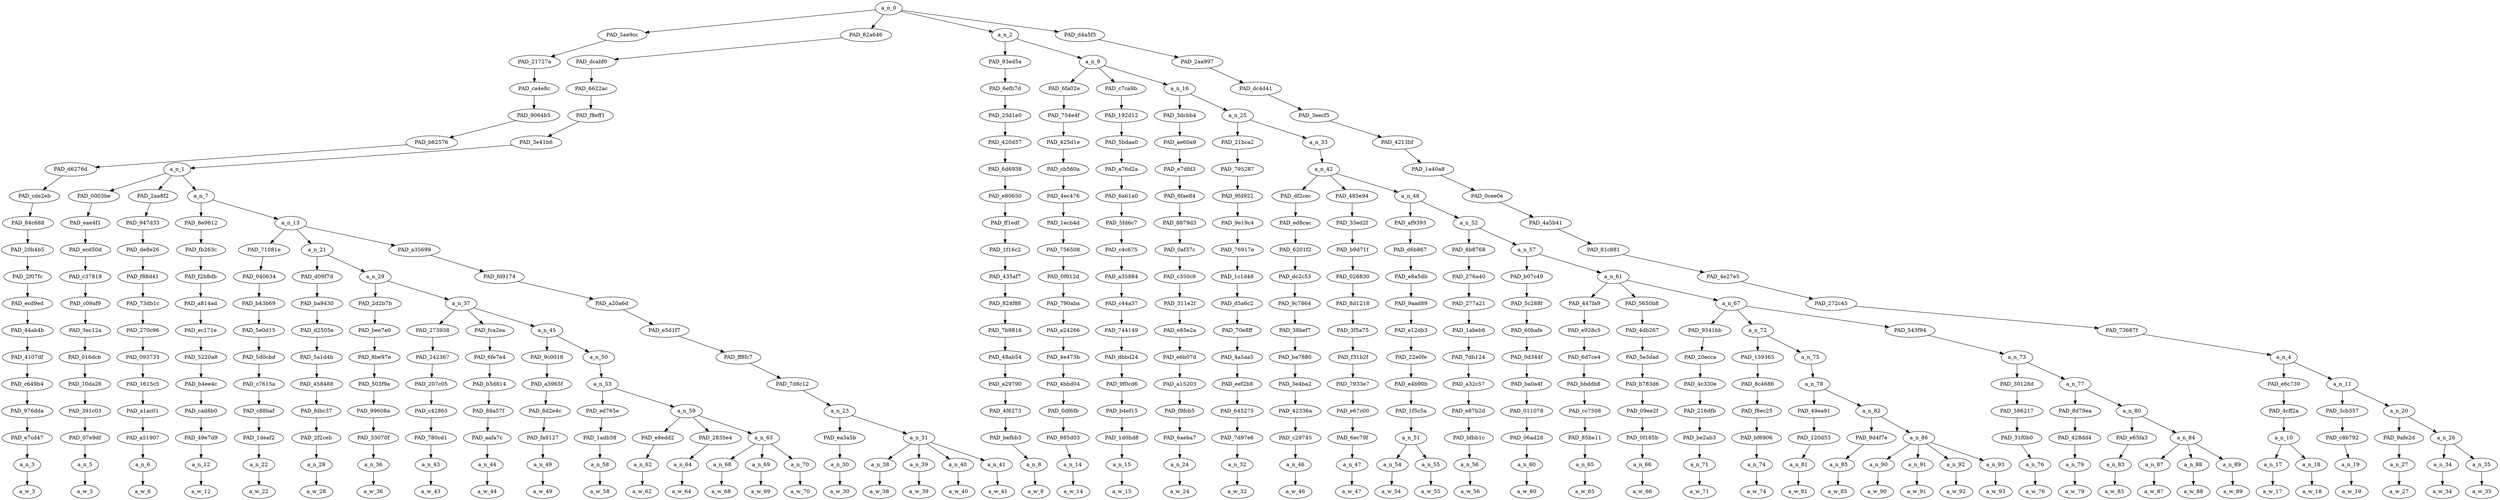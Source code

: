 strict digraph "" {
	a_n_0	[div_dir=1,
		index=0,
		level=18,
		pos="30.14520941840278,18!",
		text_span="[0, 1, 2, 3, 4, 5, 6, 7, 8, 9, 10, 11, 12, 13, 14, 15, 16, 17, 18, 19, 20, 21, 22, 23, 24, 25, 26, 27, 28, 29, 30, 31, 32, 33, 34, \
35, 36, 37, 38, 39, 40, 41, 42, 43, 44, 45, 46, 47, 48, 49, 50, 51, 52, 53]",
		value=1.00000000];
	PAD_5ae9cc	[div_dir=-1,
		index=2,
		level=17,
		pos="47.0,17!",
		text_span="[47]",
		value=0.01346438];
	a_n_0 -> PAD_5ae9cc;
	PAD_82a646	[div_dir=1,
		index=0,
		level=17,
		pos="2.5752314814814814,17!",
		text_span="[0, 1, 2, 3, 4, 5, 6, 7, 8, 9, 10, 11, 12, 13, 14, 15, 16, 17, 18, 19]",
		value=0.47432181];
	a_n_0 -> PAD_82a646;
	a_n_2	[div_dir=-1,
		index=1,
		level=17,
		pos="21.193106192129626,17!",
		text_span="[20, 21, 22, 23, 24, 25, 26, 27, 28, 29, 30, 31, 32, 33, 34, 35, 36, 37, 38, 39, 40, 41, 42, 43, 44, 45, 46]",
		value=0.42624977];
	a_n_0 -> a_n_2;
	PAD_d4a5f3	[div_dir=1,
		index=3,
		level=17,
		pos="49.8125,17!",
		text_span="[48, 49, 50, 51, 52, 53]",
		value=0.08593139];
	a_n_0 -> PAD_d4a5f3;
	PAD_21727a	[div_dir=-1,
		index=3,
		level=16,
		pos="47.0,16!",
		text_span="[47]",
		value=0.01346438];
	PAD_5ae9cc -> PAD_21727a;
	PAD_ca4e8c	[div_dir=-1,
		index=5,
		level=15,
		pos="47.0,15!",
		text_span="[47]",
		value=0.01346438];
	PAD_21727a -> PAD_ca4e8c;
	PAD_9064b5	[div_dir=-1,
		index=6,
		level=14,
		pos="47.0,14!",
		text_span="[47]",
		value=0.01346438];
	PAD_ca4e8c -> PAD_9064b5;
	PAD_b62576	[div_dir=-1,
		index=7,
		level=13,
		pos="47.0,13!",
		text_span="[47]",
		value=0.01346438];
	PAD_9064b5 -> PAD_b62576;
	PAD_d6276d	[div_dir=-1,
		index=7,
		level=12,
		pos="47.0,12!",
		text_span="[47]",
		value=0.01346438];
	PAD_b62576 -> PAD_d6276d;
	PAD_cde2eb	[div_dir=-1,
		index=11,
		level=11,
		pos="47.0,11!",
		text_span="[47]",
		value=0.01346438];
	PAD_d6276d -> PAD_cde2eb;
	PAD_84c688	[div_dir=-1,
		index=13,
		level=10,
		pos="47.0,10!",
		text_span="[47]",
		value=0.01346438];
	PAD_cde2eb -> PAD_84c688;
	PAD_20b4b5	[div_dir=-1,
		index=16,
		level=9,
		pos="47.0,9!",
		text_span="[47]",
		value=0.01346438];
	PAD_84c688 -> PAD_20b4b5;
	PAD_2f07fc	[div_dir=-1,
		index=18,
		level=8,
		pos="47.0,8!",
		text_span="[47]",
		value=0.01346438];
	PAD_20b4b5 -> PAD_2f07fc;
	PAD_ecd9ed	[div_dir=-1,
		index=21,
		level=7,
		pos="47.0,7!",
		text_span="[47]",
		value=0.01346438];
	PAD_2f07fc -> PAD_ecd9ed;
	PAD_44ab4b	[div_dir=-1,
		index=25,
		level=6,
		pos="47.0,6!",
		text_span="[47]",
		value=0.01346438];
	PAD_ecd9ed -> PAD_44ab4b;
	PAD_4107df	[div_dir=-1,
		index=27,
		level=5,
		pos="47.0,5!",
		text_span="[47]",
		value=0.01346438];
	PAD_44ab4b -> PAD_4107df;
	PAD_c649b4	[div_dir=-1,
		index=28,
		level=4,
		pos="47.0,4!",
		text_span="[47]",
		value=0.01346438];
	PAD_4107df -> PAD_c649b4;
	PAD_976dda	[div_dir=-1,
		index=31,
		level=3,
		pos="47.0,3!",
		text_span="[47]",
		value=0.01346438];
	PAD_c649b4 -> PAD_976dda;
	PAD_e7cd47	[div_dir=-1,
		index=36,
		level=2,
		pos="47.0,2!",
		text_span="[47]",
		value=0.01346438];
	PAD_976dda -> PAD_e7cd47;
	a_n_3	[div_dir=-1,
		index=47,
		level=1,
		pos="47.0,1!",
		text_span="[47]",
		value=0.01346438];
	PAD_e7cd47 -> a_n_3;
	a_w_3	[div_dir=0,
		index=47,
		level=0,
		pos="47,0!",
		text_span="[47]",
		value=but];
	a_n_3 -> a_w_3;
	PAD_dcabf0	[div_dir=1,
		index=0,
		level=16,
		pos="2.5752314814814814,16!",
		text_span="[0, 1, 2, 3, 4, 5, 6, 7, 8, 9, 10, 11, 12, 13, 14, 15, 16, 17, 18, 19]",
		value=0.47432181];
	PAD_82a646 -> PAD_dcabf0;
	PAD_6622ac	[div_dir=1,
		index=0,
		level=15,
		pos="2.5752314814814814,15!",
		text_span="[0, 1, 2, 3, 4, 5, 6, 7, 8, 9, 10, 11, 12, 13, 14, 15, 16, 17, 18, 19]",
		value=0.47432181];
	PAD_dcabf0 -> PAD_6622ac;
	PAD_f8eff1	[div_dir=1,
		index=0,
		level=14,
		pos="2.5752314814814814,14!",
		text_span="[0, 1, 2, 3, 4, 5, 6, 7, 8, 9, 10, 11, 12, 13, 14, 15, 16, 17, 18, 19]",
		value=0.47432181];
	PAD_6622ac -> PAD_f8eff1;
	PAD_3e41b6	[div_dir=1,
		index=0,
		level=13,
		pos="2.5752314814814814,13!",
		text_span="[0, 1, 2, 3, 4, 5, 6, 7, 8, 9, 10, 11, 12, 13, 14, 15, 16, 17, 18, 19]",
		value=0.47432181];
	PAD_f8eff1 -> PAD_3e41b6;
	a_n_1	[div_dir=1,
		index=0,
		level=12,
		pos="2.5752314814814814,12!",
		text_span="[0, 1, 2, 3, 4, 5, 6, 7, 8, 9, 10, 11, 12, 13, 14, 15, 16, 17, 18, 19]",
		value=0.47432181];
	PAD_3e41b6 -> a_n_1;
	PAD_0003be	[div_dir=-1,
		index=0,
		level=11,
		pos="0.0,11!",
		text_span="[0]",
		value=0.01665886];
	a_n_1 -> PAD_0003be;
	PAD_2aa8f2	[div_dir=-1,
		index=1,
		level=11,
		pos="1.0,11!",
		text_span="[1]",
		value=0.02276370];
	a_n_1 -> PAD_2aa8f2;
	a_n_7	[div_dir=1,
		index=2,
		level=11,
		pos="6.725694444444444,11!",
		text_span="[2, 3, 4, 5, 6, 7, 8, 9, 10, 11, 12, 13, 14, 15, 16, 17, 18, 19]",
		value=0.43483862];
	a_n_1 -> a_n_7;
	PAD_eae4f1	[div_dir=-1,
		index=0,
		level=10,
		pos="0.0,10!",
		text_span="[0]",
		value=0.01665886];
	PAD_0003be -> PAD_eae4f1;
	PAD_ecd50d	[div_dir=-1,
		index=0,
		level=9,
		pos="0.0,9!",
		text_span="[0]",
		value=0.01665886];
	PAD_eae4f1 -> PAD_ecd50d;
	PAD_c37819	[div_dir=-1,
		index=0,
		level=8,
		pos="0.0,8!",
		text_span="[0]",
		value=0.01665886];
	PAD_ecd50d -> PAD_c37819;
	PAD_c09af9	[div_dir=-1,
		index=0,
		level=7,
		pos="0.0,7!",
		text_span="[0]",
		value=0.01665886];
	PAD_c37819 -> PAD_c09af9;
	PAD_3ec12a	[div_dir=-1,
		index=0,
		level=6,
		pos="0.0,6!",
		text_span="[0]",
		value=0.01665886];
	PAD_c09af9 -> PAD_3ec12a;
	PAD_016dcb	[div_dir=-1,
		index=0,
		level=5,
		pos="0.0,5!",
		text_span="[0]",
		value=0.01665886];
	PAD_3ec12a -> PAD_016dcb;
	PAD_10da26	[div_dir=-1,
		index=0,
		level=4,
		pos="0.0,4!",
		text_span="[0]",
		value=0.01665886];
	PAD_016dcb -> PAD_10da26;
	PAD_391c03	[div_dir=-1,
		index=0,
		level=3,
		pos="0.0,3!",
		text_span="[0]",
		value=0.01665886];
	PAD_10da26 -> PAD_391c03;
	PAD_07e9df	[div_dir=-1,
		index=0,
		level=2,
		pos="0.0,2!",
		text_span="[0]",
		value=0.01665886];
	PAD_391c03 -> PAD_07e9df;
	a_n_5	[div_dir=-1,
		index=0,
		level=1,
		pos="0.0,1!",
		text_span="[0]",
		value=0.01665886];
	PAD_07e9df -> a_n_5;
	a_w_5	[div_dir=0,
		index=0,
		level=0,
		pos="0,0!",
		text_span="[0]",
		value=daily];
	a_n_5 -> a_w_5;
	PAD_947d33	[div_dir=-1,
		index=1,
		level=10,
		pos="1.0,10!",
		text_span="[1]",
		value=0.02276370];
	PAD_2aa8f2 -> PAD_947d33;
	PAD_de8e26	[div_dir=-1,
		index=1,
		level=9,
		pos="1.0,9!",
		text_span="[1]",
		value=0.02276370];
	PAD_947d33 -> PAD_de8e26;
	PAD_f88d41	[div_dir=-1,
		index=1,
		level=8,
		pos="1.0,8!",
		text_span="[1]",
		value=0.02276370];
	PAD_de8e26 -> PAD_f88d41;
	PAD_73db1c	[div_dir=-1,
		index=1,
		level=7,
		pos="1.0,7!",
		text_span="[1]",
		value=0.02276370];
	PAD_f88d41 -> PAD_73db1c;
	PAD_270c96	[div_dir=-1,
		index=1,
		level=6,
		pos="1.0,6!",
		text_span="[1]",
		value=0.02276370];
	PAD_73db1c -> PAD_270c96;
	PAD_093733	[div_dir=-1,
		index=1,
		level=5,
		pos="1.0,5!",
		text_span="[1]",
		value=0.02276370];
	PAD_270c96 -> PAD_093733;
	PAD_1615c5	[div_dir=-1,
		index=1,
		level=4,
		pos="1.0,4!",
		text_span="[1]",
		value=0.02276370];
	PAD_093733 -> PAD_1615c5;
	PAD_a1ac01	[div_dir=-1,
		index=1,
		level=3,
		pos="1.0,3!",
		text_span="[1]",
		value=0.02276370];
	PAD_1615c5 -> PAD_a1ac01;
	PAD_a51907	[div_dir=-1,
		index=1,
		level=2,
		pos="1.0,2!",
		text_span="[1]",
		value=0.02276370];
	PAD_a1ac01 -> PAD_a51907;
	a_n_6	[div_dir=-1,
		index=1,
		level=1,
		pos="1.0,1!",
		text_span="[1]",
		value=0.02276370];
	PAD_a51907 -> a_n_6;
	a_w_6	[div_dir=0,
		index=1,
		level=0,
		pos="1,0!",
		text_span="[1]",
		value=reminder];
	a_n_6 -> a_w_6;
	PAD_8e9812	[div_dir=1,
		index=2,
		level=10,
		pos="2.0,10!",
		text_span="[2]",
		value=0.00935202];
	a_n_7 -> PAD_8e9812;
	a_n_13	[div_dir=1,
		index=3,
		level=10,
		pos="11.451388888888888,10!",
		text_span="[3, 4, 5, 6, 7, 8, 9, 10, 11, 12, 13, 14, 15, 16, 17, 18, 19]",
		value=0.42536599];
	a_n_7 -> a_n_13;
	PAD_fb263c	[div_dir=1,
		index=2,
		level=9,
		pos="2.0,9!",
		text_span="[2]",
		value=0.00935202];
	PAD_8e9812 -> PAD_fb263c;
	PAD_f2b8db	[div_dir=1,
		index=2,
		level=8,
		pos="2.0,8!",
		text_span="[2]",
		value=0.00935202];
	PAD_fb263c -> PAD_f2b8db;
	PAD_a814ad	[div_dir=1,
		index=2,
		level=7,
		pos="2.0,7!",
		text_span="[2]",
		value=0.00935202];
	PAD_f2b8db -> PAD_a814ad;
	PAD_ec171e	[div_dir=1,
		index=2,
		level=6,
		pos="2.0,6!",
		text_span="[2]",
		value=0.00935202];
	PAD_a814ad -> PAD_ec171e;
	PAD_5220a8	[div_dir=1,
		index=2,
		level=5,
		pos="2.0,5!",
		text_span="[2]",
		value=0.00935202];
	PAD_ec171e -> PAD_5220a8;
	PAD_b4ee4c	[div_dir=1,
		index=2,
		level=4,
		pos="2.0,4!",
		text_span="[2]",
		value=0.00935202];
	PAD_5220a8 -> PAD_b4ee4c;
	PAD_cad8b0	[div_dir=1,
		index=2,
		level=3,
		pos="2.0,3!",
		text_span="[2]",
		value=0.00935202];
	PAD_b4ee4c -> PAD_cad8b0;
	PAD_49e7d9	[div_dir=1,
		index=2,
		level=2,
		pos="2.0,2!",
		text_span="[2]",
		value=0.00935202];
	PAD_cad8b0 -> PAD_49e7d9;
	a_n_12	[div_dir=1,
		index=2,
		level=1,
		pos="2.0,1!",
		text_span="[2]",
		value=0.00935202];
	PAD_49e7d9 -> a_n_12;
	a_w_12	[div_dir=0,
		index=2,
		level=0,
		pos="2,0!",
		text_span="[2]",
		value=that];
	a_n_12 -> a_w_12;
	PAD_71081e	[div_dir=1,
		index=4,
		level=9,
		pos="14.0,9!",
		text_span="[14]",
		value=0.01122002];
	a_n_13 -> PAD_71081e;
	a_n_21	[div_dir=1,
		index=3,
		level=9,
		pos="4.104166666666667,9!",
		text_span="[3, 4, 5, 6, 7, 8, 9, 10, 11, 12, 13]",
		value=0.34498830];
	a_n_13 -> a_n_21;
	PAD_a35699	[div_dir=-1,
		index=5,
		level=9,
		pos="16.25,9!",
		text_span="[15, 16, 17, 18, 19]",
		value=0.06903488];
	a_n_13 -> PAD_a35699;
	PAD_040634	[div_dir=1,
		index=5,
		level=8,
		pos="14.0,8!",
		text_span="[14]",
		value=0.01122002];
	PAD_71081e -> PAD_040634;
	PAD_b43b69	[div_dir=1,
		index=6,
		level=7,
		pos="14.0,7!",
		text_span="[14]",
		value=0.01122002];
	PAD_040634 -> PAD_b43b69;
	PAD_5e0d15	[div_dir=1,
		index=8,
		level=6,
		pos="14.0,6!",
		text_span="[14]",
		value=0.01122002];
	PAD_b43b69 -> PAD_5e0d15;
	PAD_5d0cbd	[div_dir=1,
		index=9,
		level=5,
		pos="14.0,5!",
		text_span="[14]",
		value=0.01122002];
	PAD_5e0d15 -> PAD_5d0cbd;
	PAD_c7615a	[div_dir=1,
		index=9,
		level=4,
		pos="14.0,4!",
		text_span="[14]",
		value=0.01122002];
	PAD_5d0cbd -> PAD_c7615a;
	PAD_c88baf	[div_dir=1,
		index=10,
		level=3,
		pos="14.0,3!",
		text_span="[14]",
		value=0.01122002];
	PAD_c7615a -> PAD_c88baf;
	PAD_1deaf2	[div_dir=1,
		index=12,
		level=2,
		pos="14.0,2!",
		text_span="[14]",
		value=0.01122002];
	PAD_c88baf -> PAD_1deaf2;
	a_n_22	[div_dir=1,
		index=14,
		level=1,
		pos="14.0,1!",
		text_span="[14]",
		value=0.01122002];
	PAD_1deaf2 -> a_n_22;
	a_w_22	[div_dir=0,
		index=14,
		level=0,
		pos="14,0!",
		text_span="[14]",
		value=i1];
	a_n_22 -> a_w_22;
	PAD_d09f7d	[div_dir=-1,
		index=3,
		level=8,
		pos="3.0,8!",
		text_span="[3]",
		value=0.00902877];
	a_n_21 -> PAD_d09f7d;
	a_n_29	[div_dir=1,
		index=4,
		level=8,
		pos="5.208333333333334,8!",
		text_span="[4, 5, 6, 7, 8, 9, 10, 11, 12, 13]",
		value=0.33581113];
	a_n_21 -> a_n_29;
	PAD_ba9430	[div_dir=-1,
		index=3,
		level=7,
		pos="3.0,7!",
		text_span="[3]",
		value=0.00902877];
	PAD_d09f7d -> PAD_ba9430;
	PAD_d2505e	[div_dir=-1,
		index=3,
		level=6,
		pos="3.0,6!",
		text_span="[3]",
		value=0.00902877];
	PAD_ba9430 -> PAD_d2505e;
	PAD_5a1d4b	[div_dir=-1,
		index=3,
		level=5,
		pos="3.0,5!",
		text_span="[3]",
		value=0.00902877];
	PAD_d2505e -> PAD_5a1d4b;
	PAD_458488	[div_dir=-1,
		index=3,
		level=4,
		pos="3.0,4!",
		text_span="[3]",
		value=0.00902877];
	PAD_5a1d4b -> PAD_458488;
	PAD_fdbc37	[div_dir=-1,
		index=3,
		level=3,
		pos="3.0,3!",
		text_span="[3]",
		value=0.00902877];
	PAD_458488 -> PAD_fdbc37;
	PAD_2f2ceb	[div_dir=-1,
		index=3,
		level=2,
		pos="3.0,2!",
		text_span="[3]",
		value=0.00902877];
	PAD_fdbc37 -> PAD_2f2ceb;
	a_n_28	[div_dir=-1,
		index=3,
		level=1,
		pos="3.0,1!",
		text_span="[3]",
		value=0.00902877];
	PAD_2f2ceb -> a_n_28;
	a_w_28	[div_dir=0,
		index=3,
		level=0,
		pos="3,0!",
		text_span="[3]",
		value=if];
	a_n_28 -> a_w_28;
	PAD_2d2b7b	[div_dir=1,
		index=4,
		level=7,
		pos="4.0,7!",
		text_span="[4]",
		value=0.00734739];
	a_n_29 -> PAD_2d2b7b;
	a_n_37	[div_dir=1,
		index=5,
		level=7,
		pos="6.416666666666667,7!",
		text_span="[5, 6, 7, 8, 9, 10, 11, 12, 13]",
		value=0.32830669];
	a_n_29 -> a_n_37;
	PAD_bee7e0	[div_dir=1,
		index=4,
		level=6,
		pos="4.0,6!",
		text_span="[4]",
		value=0.00734739];
	PAD_2d2b7b -> PAD_bee7e0;
	PAD_8be97e	[div_dir=1,
		index=4,
		level=5,
		pos="4.0,5!",
		text_span="[4]",
		value=0.00734739];
	PAD_bee7e0 -> PAD_8be97e;
	PAD_503f9a	[div_dir=1,
		index=4,
		level=4,
		pos="4.0,4!",
		text_span="[4]",
		value=0.00734739];
	PAD_8be97e -> PAD_503f9a;
	PAD_99608a	[div_dir=1,
		index=4,
		level=3,
		pos="4.0,3!",
		text_span="[4]",
		value=0.00734739];
	PAD_503f9a -> PAD_99608a;
	PAD_33070f	[div_dir=1,
		index=4,
		level=2,
		pos="4.0,2!",
		text_span="[4]",
		value=0.00734739];
	PAD_99608a -> PAD_33070f;
	a_n_36	[div_dir=1,
		index=4,
		level=1,
		pos="4.0,1!",
		text_span="[4]",
		value=0.00734739];
	PAD_33070f -> a_n_36;
	a_w_36	[div_dir=0,
		index=4,
		level=0,
		pos="4,0!",
		text_span="[4]",
		value=i];
	a_n_36 -> a_w_36;
	PAD_273938	[div_dir=-1,
		index=5,
		level=6,
		pos="5.0,6!",
		text_span="[5]",
		value=0.00914776];
	a_n_37 -> PAD_273938;
	PAD_fca2ea	[div_dir=1,
		index=6,
		level=6,
		pos="6.0,6!",
		text_span="[6]",
		value=0.00913184];
	a_n_37 -> PAD_fca2ea;
	a_n_45	[div_dir=1,
		index=7,
		level=6,
		pos="8.25,6!",
		text_span="[7, 8, 9, 10, 11, 12, 13]",
		value=0.30986746];
	a_n_37 -> a_n_45;
	PAD_242367	[div_dir=-1,
		index=5,
		level=5,
		pos="5.0,5!",
		text_span="[5]",
		value=0.00914776];
	PAD_273938 -> PAD_242367;
	PAD_207c05	[div_dir=-1,
		index=5,
		level=4,
		pos="5.0,4!",
		text_span="[5]",
		value=0.00914776];
	PAD_242367 -> PAD_207c05;
	PAD_c42865	[div_dir=-1,
		index=5,
		level=3,
		pos="5.0,3!",
		text_span="[5]",
		value=0.00914776];
	PAD_207c05 -> PAD_c42865;
	PAD_780cd1	[div_dir=-1,
		index=5,
		level=2,
		pos="5.0,2!",
		text_span="[5]",
		value=0.00914776];
	PAD_c42865 -> PAD_780cd1;
	a_n_43	[div_dir=-1,
		index=5,
		level=1,
		pos="5.0,1!",
		text_span="[5]",
		value=0.00914776];
	PAD_780cd1 -> a_n_43;
	a_w_43	[div_dir=0,
		index=5,
		level=0,
		pos="5,0!",
		text_span="[5]",
		value=see];
	a_n_43 -> a_w_43;
	PAD_6fe7e4	[div_dir=1,
		index=6,
		level=5,
		pos="6.0,5!",
		text_span="[6]",
		value=0.00913184];
	PAD_fca2ea -> PAD_6fe7e4;
	PAD_b5d814	[div_dir=1,
		index=6,
		level=4,
		pos="6.0,4!",
		text_span="[6]",
		value=0.00913184];
	PAD_6fe7e4 -> PAD_b5d814;
	PAD_88a57f	[div_dir=1,
		index=6,
		level=3,
		pos="6.0,3!",
		text_span="[6]",
		value=0.00913184];
	PAD_b5d814 -> PAD_88a57f;
	PAD_aafa7c	[div_dir=1,
		index=6,
		level=2,
		pos="6.0,2!",
		text_span="[6]",
		value=0.00913184];
	PAD_88a57f -> PAD_aafa7c;
	a_n_44	[div_dir=1,
		index=6,
		level=1,
		pos="6.0,1!",
		text_span="[6]",
		value=0.00913184];
	PAD_aafa7c -> a_n_44;
	a_w_44	[div_dir=0,
		index=6,
		level=0,
		pos="6,0!",
		text_span="[6]",
		value=you];
	a_n_44 -> a_w_44;
	PAD_9c0018	[div_dir=-1,
		index=7,
		level=5,
		pos="7.0,5!",
		text_span="[7]",
		value=0.01089790];
	a_n_45 -> PAD_9c0018;
	a_n_50	[div_dir=1,
		index=8,
		level=5,
		pos="9.5,5!",
		text_span="[8, 9, 10, 11, 12, 13]",
		value=0.29880383];
	a_n_45 -> a_n_50;
	PAD_a3965f	[div_dir=-1,
		index=7,
		level=4,
		pos="7.0,4!",
		text_span="[7]",
		value=0.01089790];
	PAD_9c0018 -> PAD_a3965f;
	PAD_8d2e4c	[div_dir=-1,
		index=7,
		level=3,
		pos="7.0,3!",
		text_span="[7]",
		value=0.01089790];
	PAD_a3965f -> PAD_8d2e4c;
	PAD_fa8127	[div_dir=-1,
		index=7,
		level=2,
		pos="7.0,2!",
		text_span="[7]",
		value=0.01089790];
	PAD_8d2e4c -> PAD_fa8127;
	a_n_49	[div_dir=-1,
		index=7,
		level=1,
		pos="7.0,1!",
		text_span="[7]",
		value=0.01089790];
	PAD_fa8127 -> a_n_49;
	a_w_49	[div_dir=0,
		index=7,
		level=0,
		pos="7,0!",
		text_span="[7]",
		value=like];
	a_n_49 -> a_w_49;
	a_n_53	[div_dir=1,
		index=8,
		level=4,
		pos="9.5,4!",
		text_span="[8, 9, 10, 11, 12, 13]",
		value=0.29862655];
	a_n_50 -> a_n_53;
	PAD_ed765e	[div_dir=1,
		index=8,
		level=3,
		pos="8.0,3!",
		text_span="[8]",
		value=0.06039787];
	a_n_53 -> PAD_ed765e;
	a_n_59	[div_dir=1,
		index=9,
		level=3,
		pos="11.0,3!",
		text_span="[9, 10, 11, 12, 13]",
		value=0.23805140];
	a_n_53 -> a_n_59;
	PAD_1adb38	[div_dir=1,
		index=8,
		level=2,
		pos="8.0,2!",
		text_span="[8]",
		value=0.06039787];
	PAD_ed765e -> PAD_1adb38;
	a_n_58	[div_dir=1,
		index=8,
		level=1,
		pos="8.0,1!",
		text_span="[8]",
		value=0.06039787];
	PAD_1adb38 -> a_n_58;
	a_w_58	[div_dir=0,
		index=8,
		level=0,
		pos="8,0!",
		text_span="[8]",
		value=retweet];
	a_n_58 -> a_w_58;
	PAD_e8edd2	[div_dir=-1,
		index=9,
		level=2,
		pos="9.0,2!",
		text_span="[9]",
		value=0.01772198];
	a_n_59 -> PAD_e8edd2;
	PAD_2835e4	[div_dir=-1,
		index=11,
		level=2,
		pos="13.0,2!",
		text_span="[13]",
		value=0.02658833];
	a_n_59 -> PAD_2835e4;
	a_n_63	[div_dir=1,
		index=10,
		level=2,
		pos="11.0,2!",
		text_span="[10, 11, 12]",
		value=0.19357566];
	a_n_59 -> a_n_63;
	a_n_62	[div_dir=-1,
		index=9,
		level=1,
		pos="9.0,1!",
		text_span="[9]",
		value=0.01772198];
	PAD_e8edd2 -> a_n_62;
	a_w_62	[div_dir=0,
		index=9,
		level=0,
		pos="9,0!",
		text_span="[9]",
		value=some];
	a_n_62 -> a_w_62;
	a_n_64	[div_dir=-1,
		index=13,
		level=1,
		pos="13.0,1!",
		text_span="[13]",
		value=0.02658833];
	PAD_2835e4 -> a_n_64;
	a_w_64	[div_dir=0,
		index=13,
		level=0,
		pos="13,0!",
		text_span="[13]",
		value=bullshit];
	a_n_64 -> a_w_64;
	a_n_68	[div_dir=1,
		index=10,
		level=1,
		pos="10.0,1!",
		text_span="[10]",
		value=0.08429299];
	a_n_63 -> a_n_68;
	a_n_69	[div_dir=-1,
		index=11,
		level=1,
		pos="11.0,1!",
		text_span="[11]",
		value=0.01859281];
	a_n_63 -> a_n_69;
	a_n_70	[div_dir=1,
		index=12,
		level=1,
		pos="12.0,1!",
		text_span="[12]",
		value=0.09039554];
	a_n_63 -> a_n_70;
	a_w_68	[div_dir=0,
		index=10,
		level=0,
		pos="10,0!",
		text_span="[10]",
		value=homophobic];
	a_n_68 -> a_w_68;
	a_w_69	[div_dir=0,
		index=11,
		level=0,
		pos="11,0!",
		text_span="[11]",
		value=or];
	a_n_69 -> a_w_69;
	a_w_70	[div_dir=0,
		index=12,
		level=0,
		pos="12,0!",
		text_span="[12]",
		value=transphobic];
	a_n_70 -> a_w_70;
	PAD_fd9174	[div_dir=-1,
		index=6,
		level=8,
		pos="16.25,8!",
		text_span="[15, 16, 17, 18, 19]",
		value=0.06903488];
	PAD_a35699 -> PAD_fd9174;
	PAD_a20a6d	[div_dir=-1,
		index=7,
		level=7,
		pos="16.25,7!",
		text_span="[15, 16, 17, 18, 19]",
		value=0.06903488];
	PAD_fd9174 -> PAD_a20a6d;
	PAD_e5d1f7	[div_dir=-1,
		index=9,
		level=6,
		pos="16.25,6!",
		text_span="[15, 16, 17, 18, 19]",
		value=0.06903488];
	PAD_a20a6d -> PAD_e5d1f7;
	PAD_ff8fc7	[div_dir=-1,
		index=10,
		level=5,
		pos="16.25,5!",
		text_span="[15, 16, 17, 18, 19]",
		value=0.06903488];
	PAD_e5d1f7 -> PAD_ff8fc7;
	PAD_7d8c12	[div_dir=-1,
		index=10,
		level=4,
		pos="16.25,4!",
		text_span="[15, 16, 17, 18, 19]",
		value=0.06903488];
	PAD_ff8fc7 -> PAD_7d8c12;
	a_n_23	[div_dir=-1,
		index=11,
		level=3,
		pos="16.25,3!",
		text_span="[15, 16, 17, 18, 19]",
		value=0.06903488];
	PAD_7d8c12 -> a_n_23;
	PAD_ea3a5b	[div_dir=1,
		index=13,
		level=2,
		pos="15.0,2!",
		text_span="[15]",
		value=0.01073103];
	a_n_23 -> PAD_ea3a5b;
	a_n_31	[div_dir=-1,
		index=14,
		level=2,
		pos="17.5,2!",
		text_span="[16, 17, 18, 19]",
		value=0.05827358];
	a_n_23 -> a_n_31;
	a_n_30	[div_dir=1,
		index=15,
		level=1,
		pos="15.0,1!",
		text_span="[15]",
		value=0.01073103];
	PAD_ea3a5b -> a_n_30;
	a_w_30	[div_dir=0,
		index=15,
		level=0,
		pos="15,0!",
		text_span="[15]",
		value=am];
	a_n_30 -> a_w_30;
	a_n_38	[div_dir=-1,
		index=16,
		level=1,
		pos="16.0,1!",
		text_span="[16]",
		value=0.01867659];
	a_n_31 -> a_n_38;
	a_n_39	[div_dir=1,
		index=17,
		level=1,
		pos="17.0,1!",
		text_span="[17]",
		value=0.01120817];
	a_n_31 -> a_n_39;
	a_n_40	[div_dir=-1,
		index=18,
		level=1,
		pos="18.0,1!",
		text_span="[18]",
		value=0.01947573];
	a_n_31 -> a_n_40;
	a_n_41	[div_dir=1,
		index=19,
		level=1,
		pos="19.0,1!",
		text_span="[19]",
		value=0.00887647];
	a_n_31 -> a_n_41;
	a_w_38	[div_dir=0,
		index=16,
		level=0,
		pos="16,0!",
		text_span="[16]",
		value=reporting];
	a_n_38 -> a_w_38;
	a_w_39	[div_dir=0,
		index=17,
		level=0,
		pos="17,0!",
		text_span="[17]",
		value=and];
	a_n_39 -> a_w_39;
	a_w_40	[div_dir=0,
		index=18,
		level=0,
		pos="18,0!",
		text_span="[18]",
		value=blocking];
	a_n_40 -> a_w_40;
	a_w_41	[div_dir=0,
		index=19,
		level=0,
		pos="19,0!",
		text_span="[19]",
		value=you1];
	a_n_41 -> a_w_41;
	PAD_93ed5a	[div_dir=1,
		index=1,
		level=16,
		pos="20.0,16!",
		text_span="[20]",
		value=0.00752248];
	a_n_2 -> PAD_93ed5a;
	a_n_9	[div_dir=-1,
		index=2,
		level=16,
		pos="22.386212384259256,16!",
		text_span="[21, 22, 23, 24, 25, 26, 27, 28, 29, 30, 31, 32, 33, 34, 35, 36, 37, 38, 39, 40, 41, 42, 43, 44, 45, 46]",
		value=0.41871117];
	a_n_2 -> a_n_9;
	PAD_6efb7d	[div_dir=1,
		index=1,
		level=15,
		pos="20.0,15!",
		text_span="[20]",
		value=0.00752248];
	PAD_93ed5a -> PAD_6efb7d;
	PAD_25d1e0	[div_dir=1,
		index=1,
		level=14,
		pos="20.0,14!",
		text_span="[20]",
		value=0.00752248];
	PAD_6efb7d -> PAD_25d1e0;
	PAD_420d57	[div_dir=1,
		index=1,
		level=13,
		pos="20.0,13!",
		text_span="[20]",
		value=0.00752248];
	PAD_25d1e0 -> PAD_420d57;
	PAD_6d6938	[div_dir=1,
		index=1,
		level=12,
		pos="20.0,12!",
		text_span="[20]",
		value=0.00752248];
	PAD_420d57 -> PAD_6d6938;
	PAD_e80650	[div_dir=1,
		index=3,
		level=11,
		pos="20.0,11!",
		text_span="[20]",
		value=0.00752248];
	PAD_6d6938 -> PAD_e80650;
	PAD_ff1edf	[div_dir=1,
		index=4,
		level=10,
		pos="20.0,10!",
		text_span="[20]",
		value=0.00752248];
	PAD_e80650 -> PAD_ff1edf;
	PAD_1f16c2	[div_dir=1,
		index=6,
		level=9,
		pos="20.0,9!",
		text_span="[20]",
		value=0.00752248];
	PAD_ff1edf -> PAD_1f16c2;
	PAD_435af7	[div_dir=1,
		index=7,
		level=8,
		pos="20.0,8!",
		text_span="[20]",
		value=0.00752248];
	PAD_1f16c2 -> PAD_435af7;
	PAD_824f88	[div_dir=1,
		index=8,
		level=7,
		pos="20.0,7!",
		text_span="[20]",
		value=0.00752248];
	PAD_435af7 -> PAD_824f88;
	PAD_7b9816	[div_dir=1,
		index=10,
		level=6,
		pos="20.0,6!",
		text_span="[20]",
		value=0.00752248];
	PAD_824f88 -> PAD_7b9816;
	PAD_48ab54	[div_dir=1,
		index=11,
		level=5,
		pos="20.0,5!",
		text_span="[20]",
		value=0.00752248];
	PAD_7b9816 -> PAD_48ab54;
	PAD_a29790	[div_dir=1,
		index=11,
		level=4,
		pos="20.0,4!",
		text_span="[20]",
		value=0.00752248];
	PAD_48ab54 -> PAD_a29790;
	PAD_4f6273	[div_dir=1,
		index=12,
		level=3,
		pos="20.0,3!",
		text_span="[20]",
		value=0.00752248];
	PAD_a29790 -> PAD_4f6273;
	PAD_befbb3	[div_dir=1,
		index=15,
		level=2,
		pos="20.0,2!",
		text_span="[20]",
		value=0.00752248];
	PAD_4f6273 -> PAD_befbb3;
	a_n_8	[div_dir=1,
		index=20,
		level=1,
		pos="20.0,1!",
		text_span="[20]",
		value=0.00752248];
	PAD_befbb3 -> a_n_8;
	a_w_8	[div_dir=0,
		index=20,
		level=0,
		pos="20,0!",
		text_span="[20]",
		value=i2];
	a_n_8 -> a_w_8;
	PAD_6fa02e	[div_dir=1,
		index=2,
		level=15,
		pos="21.0,15!",
		text_span="[21]",
		value=0.00546937];
	a_n_9 -> PAD_6fa02e;
	PAD_c7ca9b	[div_dir=1,
		index=3,
		level=15,
		pos="22.0,15!",
		text_span="[22]",
		value=0.00651831];
	a_n_9 -> PAD_c7ca9b;
	a_n_16	[div_dir=-1,
		index=4,
		level=15,
		pos="24.15863715277778,15!",
		text_span="[23, 24, 25, 26, 27, 28, 29, 30, 31, 32, 33, 34, 35, 36, 37, 38, 39, 40, 41, 42, 43, 44, 45, 46]",
		value=0.40669988];
	a_n_9 -> a_n_16;
	PAD_754e4f	[div_dir=1,
		index=2,
		level=14,
		pos="21.0,14!",
		text_span="[21]",
		value=0.00546937];
	PAD_6fa02e -> PAD_754e4f;
	PAD_425d1e	[div_dir=1,
		index=2,
		level=13,
		pos="21.0,13!",
		text_span="[21]",
		value=0.00546937];
	PAD_754e4f -> PAD_425d1e;
	PAD_cb560a	[div_dir=1,
		index=2,
		level=12,
		pos="21.0,12!",
		text_span="[21]",
		value=0.00546937];
	PAD_425d1e -> PAD_cb560a;
	PAD_4ec476	[div_dir=1,
		index=4,
		level=11,
		pos="21.0,11!",
		text_span="[21]",
		value=0.00546937];
	PAD_cb560a -> PAD_4ec476;
	PAD_1ecb4d	[div_dir=1,
		index=5,
		level=10,
		pos="21.0,10!",
		text_span="[21]",
		value=0.00546937];
	PAD_4ec476 -> PAD_1ecb4d;
	PAD_756508	[div_dir=1,
		index=7,
		level=9,
		pos="21.0,9!",
		text_span="[21]",
		value=0.00546937];
	PAD_1ecb4d -> PAD_756508;
	PAD_0f012d	[div_dir=1,
		index=8,
		level=8,
		pos="21.0,8!",
		text_span="[21]",
		value=0.00546937];
	PAD_756508 -> PAD_0f012d;
	PAD_790aba	[div_dir=1,
		index=9,
		level=7,
		pos="21.0,7!",
		text_span="[21]",
		value=0.00546937];
	PAD_0f012d -> PAD_790aba;
	PAD_a24266	[div_dir=1,
		index=11,
		level=6,
		pos="21.0,6!",
		text_span="[21]",
		value=0.00546937];
	PAD_790aba -> PAD_a24266;
	PAD_4e473b	[div_dir=1,
		index=12,
		level=5,
		pos="21.0,5!",
		text_span="[21]",
		value=0.00546937];
	PAD_a24266 -> PAD_4e473b;
	PAD_4bbd04	[div_dir=1,
		index=12,
		level=4,
		pos="21.0,4!",
		text_span="[21]",
		value=0.00546937];
	PAD_4e473b -> PAD_4bbd04;
	PAD_0df6fb	[div_dir=1,
		index=13,
		level=3,
		pos="21.0,3!",
		text_span="[21]",
		value=0.00546937];
	PAD_4bbd04 -> PAD_0df6fb;
	PAD_985d03	[div_dir=1,
		index=16,
		level=2,
		pos="21.0,2!",
		text_span="[21]",
		value=0.00546937];
	PAD_0df6fb -> PAD_985d03;
	a_n_14	[div_dir=1,
		index=21,
		level=1,
		pos="21.0,1!",
		text_span="[21]",
		value=0.00546937];
	PAD_985d03 -> a_n_14;
	a_w_14	[div_dir=0,
		index=21,
		level=0,
		pos="21,0!",
		text_span="[21]",
		value=do];
	a_n_14 -> a_w_14;
	PAD_192d12	[div_dir=1,
		index=3,
		level=14,
		pos="22.0,14!",
		text_span="[22]",
		value=0.00651831];
	PAD_c7ca9b -> PAD_192d12;
	PAD_5bdaa0	[div_dir=1,
		index=3,
		level=13,
		pos="22.0,13!",
		text_span="[22]",
		value=0.00651831];
	PAD_192d12 -> PAD_5bdaa0;
	PAD_a76d2a	[div_dir=1,
		index=3,
		level=12,
		pos="22.0,12!",
		text_span="[22]",
		value=0.00651831];
	PAD_5bdaa0 -> PAD_a76d2a;
	PAD_6a61a0	[div_dir=1,
		index=5,
		level=11,
		pos="22.0,11!",
		text_span="[22]",
		value=0.00651831];
	PAD_a76d2a -> PAD_6a61a0;
	PAD_5fd6c7	[div_dir=1,
		index=6,
		level=10,
		pos="22.0,10!",
		text_span="[22]",
		value=0.00651831];
	PAD_6a61a0 -> PAD_5fd6c7;
	PAD_c4c675	[div_dir=1,
		index=8,
		level=9,
		pos="22.0,9!",
		text_span="[22]",
		value=0.00651831];
	PAD_5fd6c7 -> PAD_c4c675;
	PAD_a35884	[div_dir=1,
		index=9,
		level=8,
		pos="22.0,8!",
		text_span="[22]",
		value=0.00651831];
	PAD_c4c675 -> PAD_a35884;
	PAD_c44a37	[div_dir=1,
		index=10,
		level=7,
		pos="22.0,7!",
		text_span="[22]",
		value=0.00651831];
	PAD_a35884 -> PAD_c44a37;
	PAD_744149	[div_dir=1,
		index=12,
		level=6,
		pos="22.0,6!",
		text_span="[22]",
		value=0.00651831];
	PAD_c44a37 -> PAD_744149;
	PAD_dbbd24	[div_dir=1,
		index=13,
		level=5,
		pos="22.0,5!",
		text_span="[22]",
		value=0.00651831];
	PAD_744149 -> PAD_dbbd24;
	PAD_9f0cd6	[div_dir=1,
		index=13,
		level=4,
		pos="22.0,4!",
		text_span="[22]",
		value=0.00651831];
	PAD_dbbd24 -> PAD_9f0cd6;
	PAD_b4ef15	[div_dir=1,
		index=14,
		level=3,
		pos="22.0,3!",
		text_span="[22]",
		value=0.00651831];
	PAD_9f0cd6 -> PAD_b4ef15;
	PAD_1d0bd8	[div_dir=1,
		index=17,
		level=2,
		pos="22.0,2!",
		text_span="[22]",
		value=0.00651831];
	PAD_b4ef15 -> PAD_1d0bd8;
	a_n_15	[div_dir=1,
		index=22,
		level=1,
		pos="22.0,1!",
		text_span="[22]",
		value=0.00651831];
	PAD_1d0bd8 -> a_n_15;
	a_w_15	[div_dir=0,
		index=22,
		level=0,
		pos="22,0!",
		text_span="[22]",
		value=not];
	a_n_15 -> a_w_15;
	PAD_3dcbb4	[div_dir=-1,
		index=4,
		level=14,
		pos="23.0,14!",
		text_span="[23]",
		value=0.00742325];
	a_n_16 -> PAD_3dcbb4;
	a_n_25	[div_dir=-1,
		index=5,
		level=14,
		pos="25.317274305555557,14!",
		text_span="[24, 25, 26, 27, 28, 29, 30, 31, 32, 33, 34, 35, 36, 37, 38, 39, 40, 41, 42, 43, 44, 45, 46]",
		value=0.39924674];
	a_n_16 -> a_n_25;
	PAD_ae60a9	[div_dir=-1,
		index=4,
		level=13,
		pos="23.0,13!",
		text_span="[23]",
		value=0.00742325];
	PAD_3dcbb4 -> PAD_ae60a9;
	PAD_e7dfd3	[div_dir=-1,
		index=4,
		level=12,
		pos="23.0,12!",
		text_span="[23]",
		value=0.00742325];
	PAD_ae60a9 -> PAD_e7dfd3;
	PAD_6fae84	[div_dir=-1,
		index=6,
		level=11,
		pos="23.0,11!",
		text_span="[23]",
		value=0.00742325];
	PAD_e7dfd3 -> PAD_6fae84;
	PAD_8879d3	[div_dir=-1,
		index=7,
		level=10,
		pos="23.0,10!",
		text_span="[23]",
		value=0.00742325];
	PAD_6fae84 -> PAD_8879d3;
	PAD_0af37c	[div_dir=-1,
		index=9,
		level=9,
		pos="23.0,9!",
		text_span="[23]",
		value=0.00742325];
	PAD_8879d3 -> PAD_0af37c;
	PAD_c350c9	[div_dir=-1,
		index=10,
		level=8,
		pos="23.0,8!",
		text_span="[23]",
		value=0.00742325];
	PAD_0af37c -> PAD_c350c9;
	PAD_311e2f	[div_dir=-1,
		index=11,
		level=7,
		pos="23.0,7!",
		text_span="[23]",
		value=0.00742325];
	PAD_c350c9 -> PAD_311e2f;
	PAD_e85e2a	[div_dir=-1,
		index=13,
		level=6,
		pos="23.0,6!",
		text_span="[23]",
		value=0.00742325];
	PAD_311e2f -> PAD_e85e2a;
	PAD_e6b07d	[div_dir=-1,
		index=14,
		level=5,
		pos="23.0,5!",
		text_span="[23]",
		value=0.00742325];
	PAD_e85e2a -> PAD_e6b07d;
	PAD_a15203	[div_dir=-1,
		index=14,
		level=4,
		pos="23.0,4!",
		text_span="[23]",
		value=0.00742325];
	PAD_e6b07d -> PAD_a15203;
	PAD_f9fcb5	[div_dir=-1,
		index=15,
		level=3,
		pos="23.0,3!",
		text_span="[23]",
		value=0.00742325];
	PAD_a15203 -> PAD_f9fcb5;
	PAD_6aeba7	[div_dir=-1,
		index=18,
		level=2,
		pos="23.0,2!",
		text_span="[23]",
		value=0.00742325];
	PAD_f9fcb5 -> PAD_6aeba7;
	a_n_24	[div_dir=-1,
		index=23,
		level=1,
		pos="23.0,1!",
		text_span="[23]",
		value=0.00742325];
	PAD_6aeba7 -> a_n_24;
	a_w_24	[div_dir=0,
		index=23,
		level=0,
		pos="23,0!",
		text_span="[23]",
		value=know];
	a_n_24 -> a_w_24;
	PAD_21bca2	[div_dir=-1,
		index=5,
		level=13,
		pos="24.0,13!",
		text_span="[24]",
		value=0.00847140];
	a_n_25 -> PAD_21bca2;
	a_n_33	[div_dir=-1,
		index=6,
		level=13,
		pos="26.63454861111111,13!",
		text_span="[25, 26, 27, 28, 29, 30, 31, 32, 33, 34, 35, 36, 37, 38, 39, 40, 41, 42, 43, 44, 45, 46]",
		value=0.39074919];
	a_n_25 -> a_n_33;
	PAD_795287	[div_dir=-1,
		index=5,
		level=12,
		pos="24.0,12!",
		text_span="[24]",
		value=0.00847140];
	PAD_21bca2 -> PAD_795287;
	PAD_9fd922	[div_dir=-1,
		index=7,
		level=11,
		pos="24.0,11!",
		text_span="[24]",
		value=0.00847140];
	PAD_795287 -> PAD_9fd922;
	PAD_9e19c4	[div_dir=-1,
		index=8,
		level=10,
		pos="24.0,10!",
		text_span="[24]",
		value=0.00847140];
	PAD_9fd922 -> PAD_9e19c4;
	PAD_76917e	[div_dir=-1,
		index=10,
		level=9,
		pos="24.0,9!",
		text_span="[24]",
		value=0.00847140];
	PAD_9e19c4 -> PAD_76917e;
	PAD_1c1d46	[div_dir=-1,
		index=11,
		level=8,
		pos="24.0,8!",
		text_span="[24]",
		value=0.00847140];
	PAD_76917e -> PAD_1c1d46;
	PAD_d5a6c2	[div_dir=-1,
		index=12,
		level=7,
		pos="24.0,7!",
		text_span="[24]",
		value=0.00847140];
	PAD_1c1d46 -> PAD_d5a6c2;
	PAD_70e8ff	[div_dir=-1,
		index=14,
		level=6,
		pos="24.0,6!",
		text_span="[24]",
		value=0.00847140];
	PAD_d5a6c2 -> PAD_70e8ff;
	PAD_4a5aa5	[div_dir=-1,
		index=15,
		level=5,
		pos="24.0,5!",
		text_span="[24]",
		value=0.00847140];
	PAD_70e8ff -> PAD_4a5aa5;
	PAD_eef2b8	[div_dir=-1,
		index=15,
		level=4,
		pos="24.0,4!",
		text_span="[24]",
		value=0.00847140];
	PAD_4a5aa5 -> PAD_eef2b8;
	PAD_645275	[div_dir=-1,
		index=16,
		level=3,
		pos="24.0,3!",
		text_span="[24]",
		value=0.00847140];
	PAD_eef2b8 -> PAD_645275;
	PAD_7d97e6	[div_dir=-1,
		index=19,
		level=2,
		pos="24.0,2!",
		text_span="[24]",
		value=0.00847140];
	PAD_645275 -> PAD_7d97e6;
	a_n_32	[div_dir=-1,
		index=24,
		level=1,
		pos="24.0,1!",
		text_span="[24]",
		value=0.00847140];
	PAD_7d97e6 -> a_n_32;
	a_w_32	[div_dir=0,
		index=24,
		level=0,
		pos="24,0!",
		text_span="[24]",
		value=who];
	a_n_32 -> a_w_32;
	a_n_42	[div_dir=-1,
		index=6,
		level=12,
		pos="26.63454861111111,12!",
		text_span="[25, 26, 27, 28, 29, 30, 31, 32, 33, 34, 35, 36, 37, 38, 39, 40, 41, 42, 43, 44, 45, 46]",
		value=0.39072945];
	a_n_33 -> a_n_42;
	PAD_df2cec	[div_dir=-1,
		index=8,
		level=11,
		pos="25.0,11!",
		text_span="[25]",
		value=0.01399546];
	a_n_42 -> PAD_df2cec;
	PAD_485e94	[div_dir=-1,
		index=9,
		level=11,
		pos="26.0,11!",
		text_span="[26]",
		value=0.00801815];
	a_n_42 -> PAD_485e94;
	a_n_48	[div_dir=-1,
		index=10,
		level=11,
		pos="28.903645833333332,11!",
		text_span="[27, 28, 29, 30, 31, 32, 33, 34, 35, 36, 37, 38, 39, 40, 41, 42, 43, 44, 45, 46]",
		value=0.36869611];
	a_n_42 -> a_n_48;
	PAD_ed8cac	[div_dir=-1,
		index=9,
		level=10,
		pos="25.0,10!",
		text_span="[25]",
		value=0.01399546];
	PAD_df2cec -> PAD_ed8cac;
	PAD_6201f2	[div_dir=-1,
		index=11,
		level=9,
		pos="25.0,9!",
		text_span="[25]",
		value=0.01399546];
	PAD_ed8cac -> PAD_6201f2;
	PAD_dc2c53	[div_dir=-1,
		index=12,
		level=8,
		pos="25.0,8!",
		text_span="[25]",
		value=0.01399546];
	PAD_6201f2 -> PAD_dc2c53;
	PAD_9c7864	[div_dir=-1,
		index=13,
		level=7,
		pos="25.0,7!",
		text_span="[25]",
		value=0.01399546];
	PAD_dc2c53 -> PAD_9c7864;
	PAD_38bef7	[div_dir=-1,
		index=15,
		level=6,
		pos="25.0,6!",
		text_span="[25]",
		value=0.01399546];
	PAD_9c7864 -> PAD_38bef7;
	PAD_ba7880	[div_dir=-1,
		index=16,
		level=5,
		pos="25.0,5!",
		text_span="[25]",
		value=0.01399546];
	PAD_38bef7 -> PAD_ba7880;
	PAD_3e4ba2	[div_dir=-1,
		index=16,
		level=4,
		pos="25.0,4!",
		text_span="[25]",
		value=0.01399546];
	PAD_ba7880 -> PAD_3e4ba2;
	PAD_42336a	[div_dir=-1,
		index=17,
		level=3,
		pos="25.0,3!",
		text_span="[25]",
		value=0.01399546];
	PAD_3e4ba2 -> PAD_42336a;
	PAD_c29745	[div_dir=-1,
		index=20,
		level=2,
		pos="25.0,2!",
		text_span="[25]",
		value=0.01399546];
	PAD_42336a -> PAD_c29745;
	a_n_46	[div_dir=-1,
		index=25,
		level=1,
		pos="25.0,1!",
		text_span="[25]",
		value=0.01399546];
	PAD_c29745 -> a_n_46;
	a_w_46	[div_dir=0,
		index=25,
		level=0,
		pos="25,0!",
		text_span="[25]",
		value=hurt];
	a_n_46 -> a_w_46;
	PAD_33ed2f	[div_dir=-1,
		index=10,
		level=10,
		pos="26.0,10!",
		text_span="[26]",
		value=0.00801815];
	PAD_485e94 -> PAD_33ed2f;
	PAD_b9d71f	[div_dir=-1,
		index=12,
		level=9,
		pos="26.0,9!",
		text_span="[26]",
		value=0.00801815];
	PAD_33ed2f -> PAD_b9d71f;
	PAD_026830	[div_dir=-1,
		index=13,
		level=8,
		pos="26.0,8!",
		text_span="[26]",
		value=0.00801815];
	PAD_b9d71f -> PAD_026830;
	PAD_8d1218	[div_dir=-1,
		index=14,
		level=7,
		pos="26.0,7!",
		text_span="[26]",
		value=0.00801815];
	PAD_026830 -> PAD_8d1218;
	PAD_3f5a75	[div_dir=-1,
		index=16,
		level=6,
		pos="26.0,6!",
		text_span="[26]",
		value=0.00801815];
	PAD_8d1218 -> PAD_3f5a75;
	PAD_f31b2f	[div_dir=-1,
		index=17,
		level=5,
		pos="26.0,5!",
		text_span="[26]",
		value=0.00801815];
	PAD_3f5a75 -> PAD_f31b2f;
	PAD_7933e7	[div_dir=-1,
		index=17,
		level=4,
		pos="26.0,4!",
		text_span="[26]",
		value=0.00801815];
	PAD_f31b2f -> PAD_7933e7;
	PAD_e67c00	[div_dir=-1,
		index=18,
		level=3,
		pos="26.0,3!",
		text_span="[26]",
		value=0.00801815];
	PAD_7933e7 -> PAD_e67c00;
	PAD_6ec79f	[div_dir=-1,
		index=21,
		level=2,
		pos="26.0,2!",
		text_span="[26]",
		value=0.00801815];
	PAD_e67c00 -> PAD_6ec79f;
	a_n_47	[div_dir=-1,
		index=26,
		level=1,
		pos="26.0,1!",
		text_span="[26]",
		value=0.00801815];
	PAD_6ec79f -> a_n_47;
	a_w_47	[div_dir=0,
		index=26,
		level=0,
		pos="26,0!",
		text_span="[26]",
		value=you2];
	a_n_47 -> a_w_47;
	PAD_af9393	[div_dir=1,
		index=11,
		level=10,
		pos="27.5,10!",
		text_span="[27, 28]",
		value=0.01640623];
	a_n_48 -> PAD_af9393;
	a_n_52	[div_dir=-1,
		index=12,
		level=10,
		pos="30.307291666666664,10!",
		text_span="[29, 30, 31, 32, 33, 34, 35, 36, 37, 38, 39, 40, 41, 42, 43, 44, 45, 46]",
		value=0.35227315];
	a_n_48 -> a_n_52;
	PAD_d6b867	[div_dir=1,
		index=13,
		level=9,
		pos="27.5,9!",
		text_span="[27, 28]",
		value=0.01640623];
	PAD_af9393 -> PAD_d6b867;
	PAD_e8a5db	[div_dir=1,
		index=14,
		level=8,
		pos="27.5,8!",
		text_span="[27, 28]",
		value=0.01640623];
	PAD_d6b867 -> PAD_e8a5db;
	PAD_9aad89	[div_dir=1,
		index=15,
		level=7,
		pos="27.5,7!",
		text_span="[27, 28]",
		value=0.01640623];
	PAD_e8a5db -> PAD_9aad89;
	PAD_e12db3	[div_dir=1,
		index=17,
		level=6,
		pos="27.5,6!",
		text_span="[27, 28]",
		value=0.01640623];
	PAD_9aad89 -> PAD_e12db3;
	PAD_22e0fe	[div_dir=1,
		index=18,
		level=5,
		pos="27.5,5!",
		text_span="[27, 28]",
		value=0.01640623];
	PAD_e12db3 -> PAD_22e0fe;
	PAD_e4b90b	[div_dir=1,
		index=18,
		level=4,
		pos="27.5,4!",
		text_span="[27, 28]",
		value=0.01640623];
	PAD_22e0fe -> PAD_e4b90b;
	PAD_1f5c5a	[div_dir=1,
		index=19,
		level=3,
		pos="27.5,3!",
		text_span="[27, 28]",
		value=0.01640623];
	PAD_e4b90b -> PAD_1f5c5a;
	a_n_51	[div_dir=1,
		index=22,
		level=2,
		pos="27.5,2!",
		text_span="[27, 28]",
		value=0.01640623];
	PAD_1f5c5a -> a_n_51;
	a_n_54	[div_dir=1,
		index=27,
		level=1,
		pos="27.0,1!",
		text_span="[27]",
		value=0.00671702];
	a_n_51 -> a_n_54;
	a_n_55	[div_dir=1,
		index=28,
		level=1,
		pos="28.0,1!",
		text_span="[28]",
		value=0.00967783];
	a_n_51 -> a_n_55;
	a_w_54	[div_dir=0,
		index=27,
		level=0,
		pos="27,0!",
		text_span="[27]",
		value=so];
	a_n_54 -> a_w_54;
	a_w_55	[div_dir=0,
		index=28,
		level=0,
		pos="28,0!",
		text_span="[28]",
		value=bad];
	a_n_55 -> a_w_55;
	PAD_8b8768	[div_dir=-1,
		index=14,
		level=9,
		pos="29.0,9!",
		text_span="[29]",
		value=0.01925245];
	a_n_52 -> PAD_8b8768;
	a_n_57	[div_dir=-1,
		index=15,
		level=9,
		pos="31.614583333333332,9!",
		text_span="[30, 31, 32, 33, 34, 35, 36, 37, 38, 39, 40, 41, 42, 43, 44, 45, 46]",
		value=0.33299917];
	a_n_52 -> a_n_57;
	PAD_276a40	[div_dir=-1,
		index=15,
		level=8,
		pos="29.0,8!",
		text_span="[29]",
		value=0.01925245];
	PAD_8b8768 -> PAD_276a40;
	PAD_277a21	[div_dir=-1,
		index=16,
		level=7,
		pos="29.0,7!",
		text_span="[29]",
		value=0.01925245];
	PAD_276a40 -> PAD_277a21;
	PAD_1abeb6	[div_dir=-1,
		index=18,
		level=6,
		pos="29.0,6!",
		text_span="[29]",
		value=0.01925245];
	PAD_277a21 -> PAD_1abeb6;
	PAD_7db124	[div_dir=-1,
		index=19,
		level=5,
		pos="29.0,5!",
		text_span="[29]",
		value=0.01925245];
	PAD_1abeb6 -> PAD_7db124;
	PAD_a32c57	[div_dir=-1,
		index=19,
		level=4,
		pos="29.0,4!",
		text_span="[29]",
		value=0.01925245];
	PAD_7db124 -> PAD_a32c57;
	PAD_e87b2d	[div_dir=-1,
		index=20,
		level=3,
		pos="29.0,3!",
		text_span="[29]",
		value=0.01925245];
	PAD_a32c57 -> PAD_e87b2d;
	PAD_bfbb1c	[div_dir=-1,
		index=23,
		level=2,
		pos="29.0,2!",
		text_span="[29]",
		value=0.01925245];
	PAD_e87b2d -> PAD_bfbb1c;
	a_n_56	[div_dir=-1,
		index=29,
		level=1,
		pos="29.0,1!",
		text_span="[29]",
		value=0.01925245];
	PAD_bfbb1c -> a_n_56;
	a_w_56	[div_dir=0,
		index=29,
		level=0,
		pos="29,0!",
		text_span="[29]",
		value=for];
	a_n_56 -> a_w_56;
	PAD_b07c49	[div_dir=1,
		index=16,
		level=8,
		pos="30.0,8!",
		text_span="[30]",
		value=0.00733378];
	a_n_57 -> PAD_b07c49;
	a_n_61	[div_dir=-1,
		index=17,
		level=8,
		pos="33.229166666666664,8!",
		text_span="[31, 32, 33, 34, 35, 36, 37, 38, 39, 40, 41, 42, 43, 44, 45, 46]",
		value=0.32566131];
	a_n_57 -> a_n_61;
	PAD_5c288f	[div_dir=1,
		index=17,
		level=7,
		pos="30.0,7!",
		text_span="[30]",
		value=0.00733378];
	PAD_b07c49 -> PAD_5c288f;
	PAD_60bafe	[div_dir=1,
		index=19,
		level=6,
		pos="30.0,6!",
		text_span="[30]",
		value=0.00733378];
	PAD_5c288f -> PAD_60bafe;
	PAD_0d344f	[div_dir=1,
		index=20,
		level=5,
		pos="30.0,5!",
		text_span="[30]",
		value=0.00733378];
	PAD_60bafe -> PAD_0d344f;
	PAD_ba0a4f	[div_dir=1,
		index=20,
		level=4,
		pos="30.0,4!",
		text_span="[30]",
		value=0.00733378];
	PAD_0d344f -> PAD_ba0a4f;
	PAD_011078	[div_dir=1,
		index=21,
		level=3,
		pos="30.0,3!",
		text_span="[30]",
		value=0.00733378];
	PAD_ba0a4f -> PAD_011078;
	PAD_06ad28	[div_dir=1,
		index=24,
		level=2,
		pos="30.0,2!",
		text_span="[30]",
		value=0.00733378];
	PAD_011078 -> PAD_06ad28;
	a_n_60	[div_dir=1,
		index=30,
		level=1,
		pos="30.0,1!",
		text_span="[30]",
		value=0.00733378];
	PAD_06ad28 -> a_n_60;
	a_w_60	[div_dir=0,
		index=30,
		level=0,
		pos="30,0!",
		text_span="[30]",
		value=you3];
	a_n_60 -> a_w_60;
	PAD_447fa9	[div_dir=1,
		index=18,
		level=7,
		pos="31.0,7!",
		text_span="[31]",
		value=0.00676426];
	a_n_61 -> PAD_447fa9;
	PAD_5650b8	[div_dir=1,
		index=19,
		level=7,
		pos="32.0,7!",
		text_span="[32]",
		value=0.00602335];
	a_n_61 -> PAD_5650b8;
	a_n_67	[div_dir=-1,
		index=20,
		level=7,
		pos="36.6875,7!",
		text_span="[33, 34, 35, 36, 37, 38, 39, 40, 41, 42, 43, 44, 45, 46]",
		value=0.31286727];
	a_n_61 -> a_n_67;
	PAD_e928c5	[div_dir=1,
		index=20,
		level=6,
		pos="31.0,6!",
		text_span="[31]",
		value=0.00676426];
	PAD_447fa9 -> PAD_e928c5;
	PAD_6d7ce4	[div_dir=1,
		index=21,
		level=5,
		pos="31.0,5!",
		text_span="[31]",
		value=0.00676426];
	PAD_e928c5 -> PAD_6d7ce4;
	PAD_bbddb8	[div_dir=1,
		index=21,
		level=4,
		pos="31.0,4!",
		text_span="[31]",
		value=0.00676426];
	PAD_6d7ce4 -> PAD_bbddb8;
	PAD_cc7508	[div_dir=1,
		index=22,
		level=3,
		pos="31.0,3!",
		text_span="[31]",
		value=0.00676426];
	PAD_bbddb8 -> PAD_cc7508;
	PAD_85be11	[div_dir=1,
		index=25,
		level=2,
		pos="31.0,2!",
		text_span="[31]",
		value=0.00676426];
	PAD_cc7508 -> PAD_85be11;
	a_n_65	[div_dir=1,
		index=31,
		level=1,
		pos="31.0,1!",
		text_span="[31]",
		value=0.00676426];
	PAD_85be11 -> a_n_65;
	a_w_65	[div_dir=0,
		index=31,
		level=0,
		pos="31,0!",
		text_span="[31]",
		value=to];
	a_n_65 -> a_w_65;
	PAD_4db267	[div_dir=1,
		index=21,
		level=6,
		pos="32.0,6!",
		text_span="[32]",
		value=0.00602335];
	PAD_5650b8 -> PAD_4db267;
	PAD_5e3dad	[div_dir=1,
		index=22,
		level=5,
		pos="32.0,5!",
		text_span="[32]",
		value=0.00602335];
	PAD_4db267 -> PAD_5e3dad;
	PAD_b783d6	[div_dir=1,
		index=22,
		level=4,
		pos="32.0,4!",
		text_span="[32]",
		value=0.00602335];
	PAD_5e3dad -> PAD_b783d6;
	PAD_09ee2f	[div_dir=1,
		index=23,
		level=3,
		pos="32.0,3!",
		text_span="[32]",
		value=0.00602335];
	PAD_b783d6 -> PAD_09ee2f;
	PAD_0f185b	[div_dir=1,
		index=26,
		level=2,
		pos="32.0,2!",
		text_span="[32]",
		value=0.00602335];
	PAD_09ee2f -> PAD_0f185b;
	a_n_66	[div_dir=1,
		index=32,
		level=1,
		pos="32.0,1!",
		text_span="[32]",
		value=0.00602335];
	PAD_0f185b -> a_n_66;
	a_w_66	[div_dir=0,
		index=32,
		level=0,
		pos="32,0!",
		text_span="[32]",
		value=not1];
	a_n_66 -> a_w_66;
	PAD_9341bb	[div_dir=-1,
		index=22,
		level=6,
		pos="33.0,6!",
		text_span="[33]",
		value=0.00561841];
	a_n_67 -> PAD_9341bb;
	a_n_72	[div_dir=1,
		index=23,
		level=6,
		pos="35.0625,6!",
		text_span="[34, 35, 36, 37, 38, 39, 40]",
		value=0.07214832];
	a_n_67 -> a_n_72;
	PAD_543f94	[div_dir=-1,
		index=24,
		level=6,
		pos="42.0,6!",
		text_span="[41, 42, 43, 44, 45, 46]",
		value=0.23508246];
	a_n_67 -> PAD_543f94;
	PAD_20ecca	[div_dir=-1,
		index=23,
		level=5,
		pos="33.0,5!",
		text_span="[33]",
		value=0.00561841];
	PAD_9341bb -> PAD_20ecca;
	PAD_4c330e	[div_dir=-1,
		index=23,
		level=4,
		pos="33.0,4!",
		text_span="[33]",
		value=0.00561841];
	PAD_20ecca -> PAD_4c330e;
	PAD_216dfb	[div_dir=-1,
		index=24,
		level=3,
		pos="33.0,3!",
		text_span="[33]",
		value=0.00561841];
	PAD_4c330e -> PAD_216dfb;
	PAD_be2ab3	[div_dir=-1,
		index=27,
		level=2,
		pos="33.0,2!",
		text_span="[33]",
		value=0.00561841];
	PAD_216dfb -> PAD_be2ab3;
	a_n_71	[div_dir=-1,
		index=33,
		level=1,
		pos="33.0,1!",
		text_span="[33]",
		value=0.00561841];
	PAD_be2ab3 -> a_n_71;
	a_w_71	[div_dir=0,
		index=33,
		level=0,
		pos="33,0!",
		text_span="[33]",
		value=be];
	a_n_71 -> a_w_71;
	PAD_159365	[div_dir=1,
		index=24,
		level=5,
		pos="34.0,5!",
		text_span="[34]",
		value=0.00727738];
	a_n_72 -> PAD_159365;
	a_n_75	[div_dir=1,
		index=25,
		level=5,
		pos="36.125,5!",
		text_span="[35, 36, 37, 38, 39, 40]",
		value=0.06484248];
	a_n_72 -> a_n_75;
	PAD_8c4686	[div_dir=1,
		index=24,
		level=4,
		pos="34.0,4!",
		text_span="[34]",
		value=0.00727738];
	PAD_159365 -> PAD_8c4686;
	PAD_f8ec25	[div_dir=1,
		index=25,
		level=3,
		pos="34.0,3!",
		text_span="[34]",
		value=0.00727738];
	PAD_8c4686 -> PAD_f8ec25;
	PAD_bf6906	[div_dir=1,
		index=28,
		level=2,
		pos="34.0,2!",
		text_span="[34]",
		value=0.00727738];
	PAD_f8ec25 -> PAD_bf6906;
	a_n_74	[div_dir=1,
		index=34,
		level=1,
		pos="34.0,1!",
		text_span="[34]",
		value=0.00727738];
	PAD_bf6906 -> a_n_74;
	a_w_74	[div_dir=0,
		index=34,
		level=0,
		pos="34,0!",
		text_span="[34]",
		value=able];
	a_n_74 -> a_w_74;
	a_n_78	[div_dir=1,
		index=25,
		level=4,
		pos="36.125,4!",
		text_span="[35, 36, 37, 38, 39, 40]",
		value=0.06482261];
	a_n_75 -> a_n_78;
	PAD_49ea91	[div_dir=1,
		index=26,
		level=3,
		pos="35.0,3!",
		text_span="[35]",
		value=0.00606395];
	a_n_78 -> PAD_49ea91;
	a_n_82	[div_dir=1,
		index=27,
		level=3,
		pos="37.25,3!",
		text_span="[36, 37, 38, 39, 40]",
		value=0.05873880];
	a_n_78 -> a_n_82;
	PAD_120d53	[div_dir=1,
		index=29,
		level=2,
		pos="35.0,2!",
		text_span="[35]",
		value=0.00606395];
	PAD_49ea91 -> PAD_120d53;
	a_n_81	[div_dir=1,
		index=35,
		level=1,
		pos="35.0,1!",
		text_span="[35]",
		value=0.00606395];
	PAD_120d53 -> a_n_81;
	a_w_81	[div_dir=0,
		index=35,
		level=0,
		pos="35,0!",
		text_span="[35]",
		value=to1];
	a_n_81 -> a_w_81;
	PAD_9d4f7e	[div_dir=1,
		index=30,
		level=2,
		pos="36.0,2!",
		text_span="[36]",
		value=0.00922928];
	a_n_82 -> PAD_9d4f7e;
	a_n_86	[div_dir=1,
		index=31,
		level=2,
		pos="38.5,2!",
		text_span="[37, 38, 39, 40]",
		value=0.04949536];
	a_n_82 -> a_n_86;
	a_n_85	[div_dir=1,
		index=36,
		level=1,
		pos="36.0,1!",
		text_span="[36]",
		value=0.00922928];
	PAD_9d4f7e -> a_n_85;
	a_w_85	[div_dir=0,
		index=36,
		level=0,
		pos="36,0!",
		text_span="[36]",
		value=mind];
	a_n_85 -> a_w_85;
	a_n_90	[div_dir=1,
		index=37,
		level=1,
		pos="37.0,1!",
		text_span="[37]",
		value=0.00744030];
	a_n_86 -> a_n_90;
	a_n_91	[div_dir=1,
		index=38,
		level=1,
		pos="38.0,1!",
		text_span="[38]",
		value=0.00940836];
	a_n_86 -> a_n_91;
	a_n_92	[div_dir=-1,
		index=39,
		level=1,
		pos="39.0,1!",
		text_span="[39]",
		value=0.01948259];
	a_n_86 -> a_n_92;
	a_n_93	[div_dir=1,
		index=40,
		level=1,
		pos="40.0,1!",
		text_span="[40]",
		value=0.01315604];
	a_n_86 -> a_n_93;
	a_w_90	[div_dir=0,
		index=37,
		level=0,
		pos="37,0!",
		text_span="[37]",
		value=your];
	a_n_90 -> a_w_90;
	a_w_91	[div_dir=0,
		index=38,
		level=0,
		pos="38,0!",
		text_span="[38]",
		value=own];
	a_n_91 -> a_w_91;
	a_w_92	[div_dir=0,
		index=39,
		level=0,
		pos="39,0!",
		text_span="[39]",
		value=damn];
	a_n_92 -> a_w_92;
	a_w_93	[div_dir=0,
		index=40,
		level=0,
		pos="40,0!",
		text_span="[40]",
		value=business];
	a_n_93 -> a_w_93;
	a_n_73	[div_dir=-1,
		index=26,
		level=5,
		pos="42.0,5!",
		text_span="[41, 42, 43, 44, 45, 46]",
		value=0.23508246];
	PAD_543f94 -> a_n_73;
	PAD_30128d	[div_dir=1,
		index=26,
		level=4,
		pos="41.0,4!",
		text_span="[41]",
		value=0.02147403];
	a_n_73 -> PAD_30128d;
	a_n_77	[div_dir=-1,
		index=27,
		level=4,
		pos="43.0,4!",
		text_span="[42, 43, 44, 45, 46]",
		value=0.21355198];
	a_n_73 -> a_n_77;
	PAD_586217	[div_dir=1,
		index=28,
		level=3,
		pos="41.0,3!",
		text_span="[41]",
		value=0.02147403];
	PAD_30128d -> PAD_586217;
	PAD_31f0b0	[div_dir=1,
		index=32,
		level=2,
		pos="41.0,2!",
		text_span="[41]",
		value=0.02147403];
	PAD_586217 -> PAD_31f0b0;
	a_n_76	[div_dir=1,
		index=41,
		level=1,
		pos="41.0,1!",
		text_span="[41]",
		value=0.02147403];
	PAD_31f0b0 -> a_n_76;
	a_w_76	[div_dir=0,
		index=41,
		level=0,
		pos="41,0!",
		text_span="[41]",
		value=unless];
	a_n_76 -> a_w_76;
	PAD_8d79ea	[div_dir=-1,
		index=29,
		level=3,
		pos="42.0,3!",
		text_span="[42]",
		value=0.01833527];
	a_n_77 -> PAD_8d79ea;
	a_n_80	[div_dir=-1,
		index=30,
		level=3,
		pos="44.0,3!",
		text_span="[43, 44, 45, 46]",
		value=0.19511941];
	a_n_77 -> a_n_80;
	PAD_428dd4	[div_dir=-1,
		index=33,
		level=2,
		pos="42.0,2!",
		text_span="[42]",
		value=0.01833527];
	PAD_8d79ea -> PAD_428dd4;
	a_n_79	[div_dir=-1,
		index=42,
		level=1,
		pos="42.0,1!",
		text_span="[42]",
		value=0.01833527];
	PAD_428dd4 -> a_n_79;
	a_w_79	[div_dir=0,
		index=42,
		level=0,
		pos="42,0!",
		text_span="[42]",
		value=your1];
	a_n_79 -> a_w_79;
	PAD_e65fa3	[div_dir=-1,
		index=34,
		level=2,
		pos="43.0,2!",
		text_span="[43]",
		value=0.05259793];
	a_n_80 -> PAD_e65fa3;
	a_n_84	[div_dir=1,
		index=35,
		level=2,
		pos="45.0,2!",
		text_span="[44, 45, 46]",
		value=0.14245857];
	a_n_80 -> a_n_84;
	a_n_83	[div_dir=-1,
		index=43,
		level=1,
		pos="43.0,1!",
		text_span="[43]",
		value=0.05259793];
	PAD_e65fa3 -> a_n_83;
	a_w_83	[div_dir=0,
		index=43,
		level=0,
		pos="43,0!",
		text_span="[43]",
		value=fucking];
	a_n_83 -> a_w_83;
	a_n_87	[div_dir=1,
		index=44,
		level=1,
		pos="44.0,1!",
		text_span="[44]",
		value=0.02392100];
	a_n_84 -> a_n_87;
	a_n_88	[div_dir=-1,
		index=45,
		level=1,
		pos="45.0,1!",
		text_span="[45]",
		value=0.08628931];
	a_n_84 -> a_n_88;
	a_n_89	[div_dir=1,
		index=46,
		level=1,
		pos="46.0,1!",
		text_span="[46]",
		value=0.03223786];
	a_n_84 -> a_n_89;
	a_w_87	[div_dir=0,
		index=44,
		level=0,
		pos="44,0!",
		text_span="[44]",
		value=a];
	a_n_87 -> a_w_87;
	a_w_88	[div_dir=0,
		index=45,
		level=0,
		pos="45,0!",
		text_span="[45]",
		value=queer];
	a_n_88 -> a_w_88;
	a_w_89	[div_dir=0,
		index=46,
		level=0,
		pos="46,0!",
		text_span="[46]",
		value=person];
	a_n_89 -> a_w_89;
	PAD_2aa997	[div_dir=1,
		index=4,
		level=16,
		pos="49.8125,16!",
		text_span="[48, 49, 50, 51, 52, 53]",
		value=0.08593139];
	PAD_d4a5f3 -> PAD_2aa997;
	PAD_dc4d41	[div_dir=1,
		index=6,
		level=15,
		pos="49.8125,15!",
		text_span="[48, 49, 50, 51, 52, 53]",
		value=0.08593139];
	PAD_2aa997 -> PAD_dc4d41;
	PAD_3eecf5	[div_dir=1,
		index=7,
		level=14,
		pos="49.8125,14!",
		text_span="[48, 49, 50, 51, 52, 53]",
		value=0.08593139];
	PAD_dc4d41 -> PAD_3eecf5;
	PAD_4213bf	[div_dir=1,
		index=8,
		level=13,
		pos="49.8125,13!",
		text_span="[48, 49, 50, 51, 52, 53]",
		value=0.08593139];
	PAD_3eecf5 -> PAD_4213bf;
	PAD_1a40a8	[div_dir=1,
		index=8,
		level=12,
		pos="49.8125,12!",
		text_span="[48, 49, 50, 51, 52, 53]",
		value=0.08593139];
	PAD_4213bf -> PAD_1a40a8;
	PAD_0cee0e	[div_dir=1,
		index=12,
		level=11,
		pos="49.8125,11!",
		text_span="[48, 49, 50, 51, 52, 53]",
		value=0.08593139];
	PAD_1a40a8 -> PAD_0cee0e;
	PAD_4a5b41	[div_dir=1,
		index=14,
		level=10,
		pos="49.8125,10!",
		text_span="[48, 49, 50, 51, 52, 53]",
		value=0.08593139];
	PAD_0cee0e -> PAD_4a5b41;
	PAD_81c881	[div_dir=1,
		index=17,
		level=9,
		pos="49.8125,9!",
		text_span="[48, 49, 50, 51, 52, 53]",
		value=0.08593139];
	PAD_4a5b41 -> PAD_81c881;
	PAD_4e27e5	[div_dir=1,
		index=19,
		level=8,
		pos="49.8125,8!",
		text_span="[48, 49, 50, 51, 52, 53]",
		value=0.08593139];
	PAD_81c881 -> PAD_4e27e5;
	PAD_272c45	[div_dir=1,
		index=22,
		level=7,
		pos="49.8125,7!",
		text_span="[48, 49, 50, 51, 52, 53]",
		value=0.08593139];
	PAD_4e27e5 -> PAD_272c45;
	PAD_73687f	[div_dir=1,
		index=26,
		level=6,
		pos="49.8125,6!",
		text_span="[48, 49, 50, 51, 52, 53]",
		value=0.08593139];
	PAD_272c45 -> PAD_73687f;
	a_n_4	[div_dir=1,
		index=28,
		level=5,
		pos="49.8125,5!",
		text_span="[48, 49, 50, 51, 52, 53]",
		value=0.08593139];
	PAD_73687f -> a_n_4;
	PAD_e6c739	[div_dir=-1,
		index=29,
		level=4,
		pos="48.5,4!",
		text_span="[48, 49]",
		value=0.01873307];
	a_n_4 -> PAD_e6c739;
	a_n_11	[div_dir=1,
		index=30,
		level=4,
		pos="51.125,4!",
		text_span="[50, 51, 52, 53]",
		value=0.06717979];
	a_n_4 -> a_n_11;
	PAD_4cff2a	[div_dir=-1,
		index=32,
		level=3,
		pos="48.5,3!",
		text_span="[48, 49]",
		value=0.01873307];
	PAD_e6c739 -> PAD_4cff2a;
	a_n_10	[div_dir=-1,
		index=37,
		level=2,
		pos="48.5,2!",
		text_span="[48, 49]",
		value=0.01873307];
	PAD_4cff2a -> a_n_10;
	a_n_17	[div_dir=-1,
		index=48,
		level=1,
		pos="48.0,1!",
		text_span="[48]",
		value=0.00923119];
	a_n_10 -> a_n_17;
	a_n_18	[div_dir=-1,
		index=49,
		level=1,
		pos="49.0,1!",
		text_span="[49]",
		value=0.00949176];
	a_n_10 -> a_n_18;
	a_w_17	[div_dir=0,
		index=48,
		level=0,
		pos="48,0!",
		text_span="[48]",
		value=you4];
	a_n_17 -> a_w_17;
	a_w_18	[div_dir=0,
		index=49,
		level=0,
		pos="49,0!",
		text_span="[49]",
		value=all];
	a_n_18 -> a_w_18;
	PAD_3cb357	[div_dir=-1,
		index=33,
		level=3,
		pos="50.0,3!",
		text_span="[50]",
		value=0.01108193];
	a_n_11 -> PAD_3cb357;
	a_n_20	[div_dir=1,
		index=34,
		level=3,
		pos="52.25,3!",
		text_span="[51, 52, 53]",
		value=0.05606821];
	a_n_11 -> a_n_20;
	PAD_c8b792	[div_dir=-1,
		index=38,
		level=2,
		pos="50.0,2!",
		text_span="[50]",
		value=0.01108193];
	PAD_3cb357 -> PAD_c8b792;
	a_n_19	[div_dir=-1,
		index=50,
		level=1,
		pos="50.0,1!",
		text_span="[50]",
		value=0.01108193];
	PAD_c8b792 -> a_n_19;
	a_w_19	[div_dir=0,
		index=50,
		level=0,
		pos="50,0!",
		text_span="[50]",
		value=need];
	a_n_19 -> a_w_19;
	PAD_9afe2d	[div_dir=1,
		index=40,
		level=2,
		pos="53.0,2!",
		text_span="[53]",
		value=0.02259074];
	a_n_20 -> PAD_9afe2d;
	a_n_26	[div_dir=-1,
		index=39,
		level=2,
		pos="51.5,2!",
		text_span="[51, 52]",
		value=0.03344264];
	a_n_20 -> a_n_26;
	a_n_27	[div_dir=1,
		index=53,
		level=1,
		pos="53.0,1!",
		text_span="[53]",
		value=0.02259074];
	PAD_9afe2d -> a_n_27;
	a_w_27	[div_dir=0,
		index=53,
		level=0,
		pos="53,0!",
		text_span="[53]",
		value=reflect];
	a_n_27 -> a_w_27;
	a_n_34	[div_dir=-1,
		index=51,
		level=1,
		pos="51.0,1!",
		text_span="[51]",
		value=0.01344375];
	a_n_26 -> a_n_34;
	a_n_35	[div_dir=1,
		index=52,
		level=1,
		pos="52.0,1!",
		text_span="[52]",
		value=0.01998154];
	a_n_26 -> a_n_35;
	a_w_34	[div_dir=0,
		index=51,
		level=0,
		pos="51,0!",
		text_span="[51]",
		value=help];
	a_n_34 -> a_w_34;
	a_w_35	[div_dir=0,
		index=52,
		level=0,
		pos="52,0!",
		text_span="[52]",
		value=self];
	a_n_35 -> a_w_35;
}
